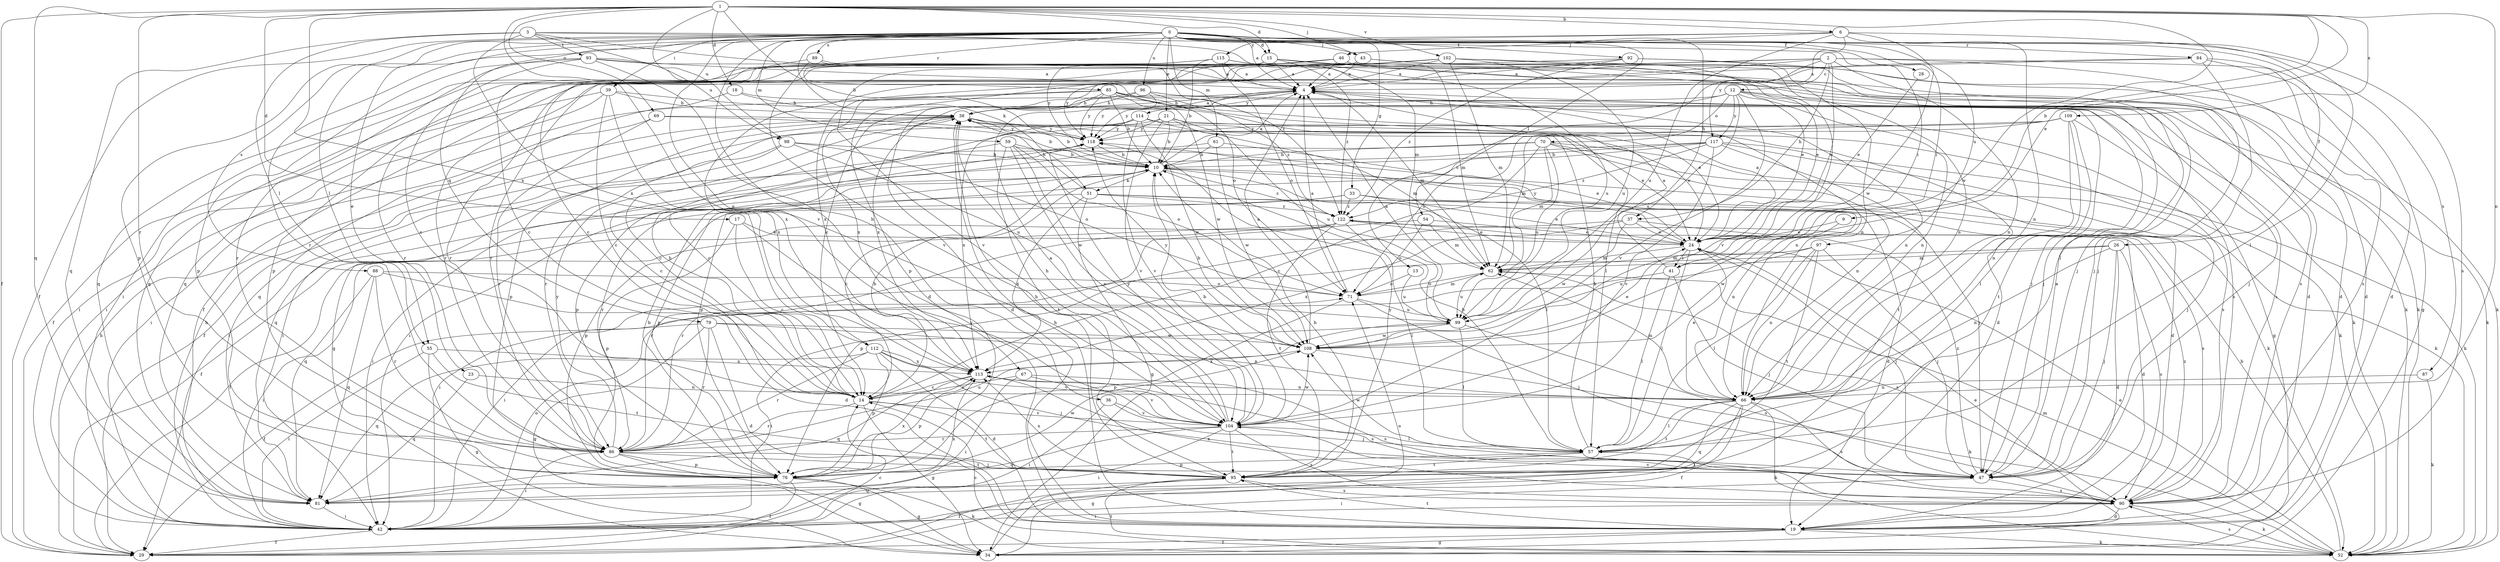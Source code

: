 strict digraph  {
0;
1;
2;
3;
4;
6;
9;
10;
12;
13;
14;
15;
17;
18;
19;
21;
23;
24;
26;
28;
29;
33;
34;
36;
37;
38;
39;
41;
42;
43;
46;
47;
51;
52;
54;
55;
57;
59;
61;
62;
66;
67;
69;
70;
71;
76;
79;
81;
84;
85;
86;
87;
88;
89;
90;
92;
93;
95;
96;
97;
98;
99;
102;
104;
108;
109;
112;
113;
114;
115;
117;
118;
122;
0 -> 4  [label=a];
0 -> 15  [label=d];
0 -> 21  [label=e];
0 -> 23  [label=e];
0 -> 26  [label=f];
0 -> 28  [label=f];
0 -> 29  [label=f];
0 -> 33  [label=g];
0 -> 36  [label=h];
0 -> 37  [label=h];
0 -> 39  [label=i];
0 -> 41  [label=i];
0 -> 43  [label=j];
0 -> 51  [label=k];
0 -> 54  [label=l];
0 -> 55  [label=l];
0 -> 59  [label=m];
0 -> 61  [label=m];
0 -> 67  [label=o];
0 -> 76  [label=p];
0 -> 79  [label=q];
0 -> 84  [label=r];
0 -> 85  [label=r];
0 -> 87  [label=s];
0 -> 88  [label=s];
0 -> 89  [label=s];
0 -> 90  [label=s];
0 -> 92  [label=t];
0 -> 96  [label=u];
0 -> 97  [label=u];
1 -> 6  [label=b];
1 -> 9  [label=b];
1 -> 10  [label=b];
1 -> 15  [label=d];
1 -> 17  [label=d];
1 -> 18  [label=d];
1 -> 24  [label=e];
1 -> 29  [label=f];
1 -> 43  [label=j];
1 -> 66  [label=n];
1 -> 69  [label=o];
1 -> 81  [label=q];
1 -> 86  [label=r];
1 -> 98  [label=u];
1 -> 102  [label=v];
1 -> 104  [label=v];
1 -> 108  [label=w];
1 -> 109  [label=x];
1 -> 112  [label=x];
2 -> 12  [label=c];
2 -> 13  [label=c];
2 -> 14  [label=c];
2 -> 19  [label=d];
2 -> 24  [label=e];
2 -> 29  [label=f];
2 -> 37  [label=h];
2 -> 66  [label=n];
2 -> 86  [label=r];
2 -> 90  [label=s];
3 -> 41  [label=i];
3 -> 55  [label=l];
3 -> 62  [label=m];
3 -> 81  [label=q];
3 -> 93  [label=t];
3 -> 98  [label=u];
3 -> 112  [label=x];
3 -> 122  [label=z];
4 -> 38  [label=h];
4 -> 62  [label=m];
4 -> 66  [label=n];
4 -> 113  [label=x];
4 -> 114  [label=y];
6 -> 46  [label=j];
6 -> 57  [label=l];
6 -> 66  [label=n];
6 -> 86  [label=r];
6 -> 99  [label=u];
6 -> 108  [label=w];
6 -> 115  [label=y];
6 -> 117  [label=y];
9 -> 24  [label=e];
9 -> 108  [label=w];
10 -> 4  [label=a];
10 -> 14  [label=c];
10 -> 47  [label=j];
10 -> 51  [label=k];
10 -> 57  [label=l];
10 -> 76  [label=p];
10 -> 86  [label=r];
10 -> 122  [label=z];
12 -> 38  [label=h];
12 -> 47  [label=j];
12 -> 52  [label=k];
12 -> 66  [label=n];
12 -> 70  [label=o];
12 -> 90  [label=s];
12 -> 99  [label=u];
12 -> 104  [label=v];
12 -> 117  [label=y];
12 -> 118  [label=y];
13 -> 71  [label=o];
13 -> 99  [label=u];
14 -> 10  [label=b];
14 -> 34  [label=g];
14 -> 38  [label=h];
14 -> 86  [label=r];
14 -> 95  [label=t];
14 -> 104  [label=v];
15 -> 4  [label=a];
15 -> 24  [label=e];
15 -> 47  [label=j];
15 -> 52  [label=k];
15 -> 62  [label=m];
15 -> 76  [label=p];
15 -> 81  [label=q];
15 -> 104  [label=v];
15 -> 118  [label=y];
15 -> 122  [label=z];
17 -> 14  [label=c];
17 -> 24  [label=e];
17 -> 76  [label=p];
17 -> 104  [label=v];
18 -> 38  [label=h];
18 -> 66  [label=n];
18 -> 81  [label=q];
19 -> 29  [label=f];
19 -> 34  [label=g];
19 -> 38  [label=h];
19 -> 52  [label=k];
19 -> 95  [label=t];
21 -> 10  [label=b];
21 -> 14  [label=c];
21 -> 19  [label=d];
21 -> 24  [label=e];
21 -> 99  [label=u];
21 -> 104  [label=v];
21 -> 118  [label=y];
23 -> 66  [label=n];
23 -> 81  [label=q];
24 -> 4  [label=a];
24 -> 41  [label=i];
24 -> 47  [label=j];
24 -> 57  [label=l];
24 -> 62  [label=m];
24 -> 118  [label=y];
26 -> 19  [label=d];
26 -> 42  [label=i];
26 -> 47  [label=j];
26 -> 62  [label=m];
26 -> 66  [label=n];
26 -> 90  [label=s];
28 -> 24  [label=e];
29 -> 14  [label=c];
29 -> 38  [label=h];
33 -> 24  [label=e];
33 -> 29  [label=f];
33 -> 76  [label=p];
33 -> 90  [label=s];
33 -> 122  [label=z];
34 -> 24  [label=e];
34 -> 71  [label=o];
36 -> 42  [label=i];
36 -> 47  [label=j];
36 -> 104  [label=v];
37 -> 19  [label=d];
37 -> 24  [label=e];
37 -> 76  [label=p];
37 -> 108  [label=w];
37 -> 113  [label=x];
38 -> 4  [label=a];
38 -> 10  [label=b];
38 -> 14  [label=c];
38 -> 24  [label=e];
38 -> 76  [label=p];
38 -> 86  [label=r];
38 -> 90  [label=s];
38 -> 118  [label=y];
39 -> 14  [label=c];
39 -> 24  [label=e];
39 -> 29  [label=f];
39 -> 38  [label=h];
39 -> 42  [label=i];
39 -> 113  [label=x];
41 -> 4  [label=a];
41 -> 42  [label=i];
41 -> 47  [label=j];
41 -> 57  [label=l];
42 -> 29  [label=f];
42 -> 38  [label=h];
42 -> 71  [label=o];
43 -> 4  [label=a];
43 -> 14  [label=c];
43 -> 47  [label=j];
43 -> 52  [label=k];
43 -> 113  [label=x];
46 -> 4  [label=a];
46 -> 24  [label=e];
46 -> 57  [label=l];
46 -> 86  [label=r];
46 -> 118  [label=y];
47 -> 4  [label=a];
47 -> 42  [label=i];
47 -> 90  [label=s];
47 -> 122  [label=z];
51 -> 19  [label=d];
51 -> 34  [label=g];
51 -> 38  [label=h];
51 -> 42  [label=i];
51 -> 66  [label=n];
51 -> 113  [label=x];
51 -> 122  [label=z];
52 -> 10  [label=b];
52 -> 14  [label=c];
52 -> 24  [label=e];
52 -> 62  [label=m];
52 -> 90  [label=s];
52 -> 95  [label=t];
54 -> 24  [label=e];
54 -> 62  [label=m];
54 -> 71  [label=o];
54 -> 86  [label=r];
55 -> 34  [label=g];
55 -> 42  [label=i];
55 -> 95  [label=t];
55 -> 113  [label=x];
57 -> 10  [label=b];
57 -> 34  [label=g];
57 -> 38  [label=h];
57 -> 76  [label=p];
57 -> 95  [label=t];
57 -> 108  [label=w];
59 -> 10  [label=b];
59 -> 14  [label=c];
59 -> 52  [label=k];
59 -> 71  [label=o];
59 -> 95  [label=t];
59 -> 104  [label=v];
59 -> 108  [label=w];
61 -> 10  [label=b];
61 -> 24  [label=e];
61 -> 42  [label=i];
61 -> 108  [label=w];
62 -> 71  [label=o];
62 -> 90  [label=s];
62 -> 99  [label=u];
66 -> 24  [label=e];
66 -> 29  [label=f];
66 -> 42  [label=i];
66 -> 52  [label=k];
66 -> 57  [label=l];
66 -> 62  [label=m];
66 -> 81  [label=q];
66 -> 90  [label=s];
66 -> 95  [label=t];
67 -> 14  [label=c];
67 -> 42  [label=i];
67 -> 90  [label=s];
67 -> 104  [label=v];
69 -> 10  [label=b];
69 -> 42  [label=i];
69 -> 86  [label=r];
69 -> 118  [label=y];
70 -> 10  [label=b];
70 -> 14  [label=c];
70 -> 19  [label=d];
70 -> 42  [label=i];
70 -> 52  [label=k];
70 -> 62  [label=m];
70 -> 66  [label=n];
70 -> 99  [label=u];
71 -> 4  [label=a];
71 -> 47  [label=j];
71 -> 62  [label=m];
71 -> 76  [label=p];
71 -> 99  [label=u];
76 -> 10  [label=b];
76 -> 29  [label=f];
76 -> 34  [label=g];
76 -> 52  [label=k];
76 -> 108  [label=w];
76 -> 113  [label=x];
79 -> 19  [label=d];
79 -> 29  [label=f];
79 -> 34  [label=g];
79 -> 66  [label=n];
79 -> 86  [label=r];
79 -> 108  [label=w];
81 -> 42  [label=i];
81 -> 113  [label=x];
84 -> 4  [label=a];
84 -> 19  [label=d];
84 -> 34  [label=g];
84 -> 47  [label=j];
84 -> 86  [label=r];
85 -> 10  [label=b];
85 -> 38  [label=h];
85 -> 42  [label=i];
85 -> 47  [label=j];
85 -> 57  [label=l];
85 -> 90  [label=s];
85 -> 108  [label=w];
85 -> 113  [label=x];
85 -> 118  [label=y];
86 -> 34  [label=g];
86 -> 42  [label=i];
86 -> 47  [label=j];
86 -> 76  [label=p];
86 -> 95  [label=t];
86 -> 99  [label=u];
86 -> 118  [label=y];
87 -> 52  [label=k];
87 -> 66  [label=n];
88 -> 19  [label=d];
88 -> 42  [label=i];
88 -> 71  [label=o];
88 -> 81  [label=q];
88 -> 86  [label=r];
89 -> 4  [label=a];
89 -> 14  [label=c];
89 -> 90  [label=s];
89 -> 104  [label=v];
90 -> 19  [label=d];
90 -> 42  [label=i];
90 -> 52  [label=k];
90 -> 104  [label=v];
90 -> 113  [label=x];
90 -> 122  [label=z];
92 -> 4  [label=a];
92 -> 19  [label=d];
92 -> 66  [label=n];
92 -> 81  [label=q];
92 -> 122  [label=z];
93 -> 4  [label=a];
93 -> 14  [label=c];
93 -> 19  [label=d];
93 -> 52  [label=k];
93 -> 71  [label=o];
93 -> 76  [label=p];
93 -> 86  [label=r];
95 -> 10  [label=b];
95 -> 29  [label=f];
95 -> 38  [label=h];
95 -> 81  [label=q];
95 -> 90  [label=s];
95 -> 113  [label=x];
95 -> 118  [label=y];
96 -> 19  [label=d];
96 -> 38  [label=h];
96 -> 47  [label=j];
96 -> 52  [label=k];
96 -> 118  [label=y];
96 -> 122  [label=z];
97 -> 47  [label=j];
97 -> 57  [label=l];
97 -> 62  [label=m];
97 -> 66  [label=n];
97 -> 95  [label=t];
97 -> 99  [label=u];
98 -> 10  [label=b];
98 -> 34  [label=g];
98 -> 42  [label=i];
98 -> 71  [label=o];
98 -> 99  [label=u];
99 -> 4  [label=a];
99 -> 42  [label=i];
99 -> 57  [label=l];
99 -> 90  [label=s];
99 -> 108  [label=w];
102 -> 4  [label=a];
102 -> 62  [label=m];
102 -> 66  [label=n];
102 -> 76  [label=p];
102 -> 86  [label=r];
102 -> 99  [label=u];
102 -> 104  [label=v];
102 -> 113  [label=x];
104 -> 4  [label=a];
104 -> 10  [label=b];
104 -> 38  [label=h];
104 -> 42  [label=i];
104 -> 57  [label=l];
104 -> 81  [label=q];
104 -> 86  [label=r];
104 -> 90  [label=s];
104 -> 95  [label=t];
104 -> 108  [label=w];
104 -> 118  [label=y];
108 -> 4  [label=a];
108 -> 10  [label=b];
108 -> 24  [label=e];
108 -> 52  [label=k];
108 -> 113  [label=x];
108 -> 118  [label=y];
109 -> 34  [label=g];
109 -> 57  [label=l];
109 -> 62  [label=m];
109 -> 66  [label=n];
109 -> 71  [label=o];
109 -> 95  [label=t];
109 -> 118  [label=y];
112 -> 19  [label=d];
112 -> 47  [label=j];
112 -> 76  [label=p];
112 -> 81  [label=q];
112 -> 86  [label=r];
112 -> 104  [label=v];
112 -> 113  [label=x];
113 -> 14  [label=c];
113 -> 66  [label=n];
113 -> 76  [label=p];
113 -> 81  [label=q];
113 -> 90  [label=s];
114 -> 29  [label=f];
114 -> 52  [label=k];
114 -> 62  [label=m];
114 -> 104  [label=v];
114 -> 108  [label=w];
114 -> 113  [label=x];
114 -> 118  [label=y];
115 -> 4  [label=a];
115 -> 10  [label=b];
115 -> 19  [label=d];
115 -> 42  [label=i];
115 -> 71  [label=o];
115 -> 81  [label=q];
115 -> 99  [label=u];
117 -> 10  [label=b];
117 -> 47  [label=j];
117 -> 52  [label=k];
117 -> 76  [label=p];
117 -> 81  [label=q];
117 -> 95  [label=t];
117 -> 104  [label=v];
117 -> 122  [label=z];
118 -> 10  [label=b];
118 -> 76  [label=p];
122 -> 24  [label=e];
122 -> 29  [label=f];
122 -> 57  [label=l];
122 -> 81  [label=q];
122 -> 86  [label=r];
122 -> 95  [label=t];
}
